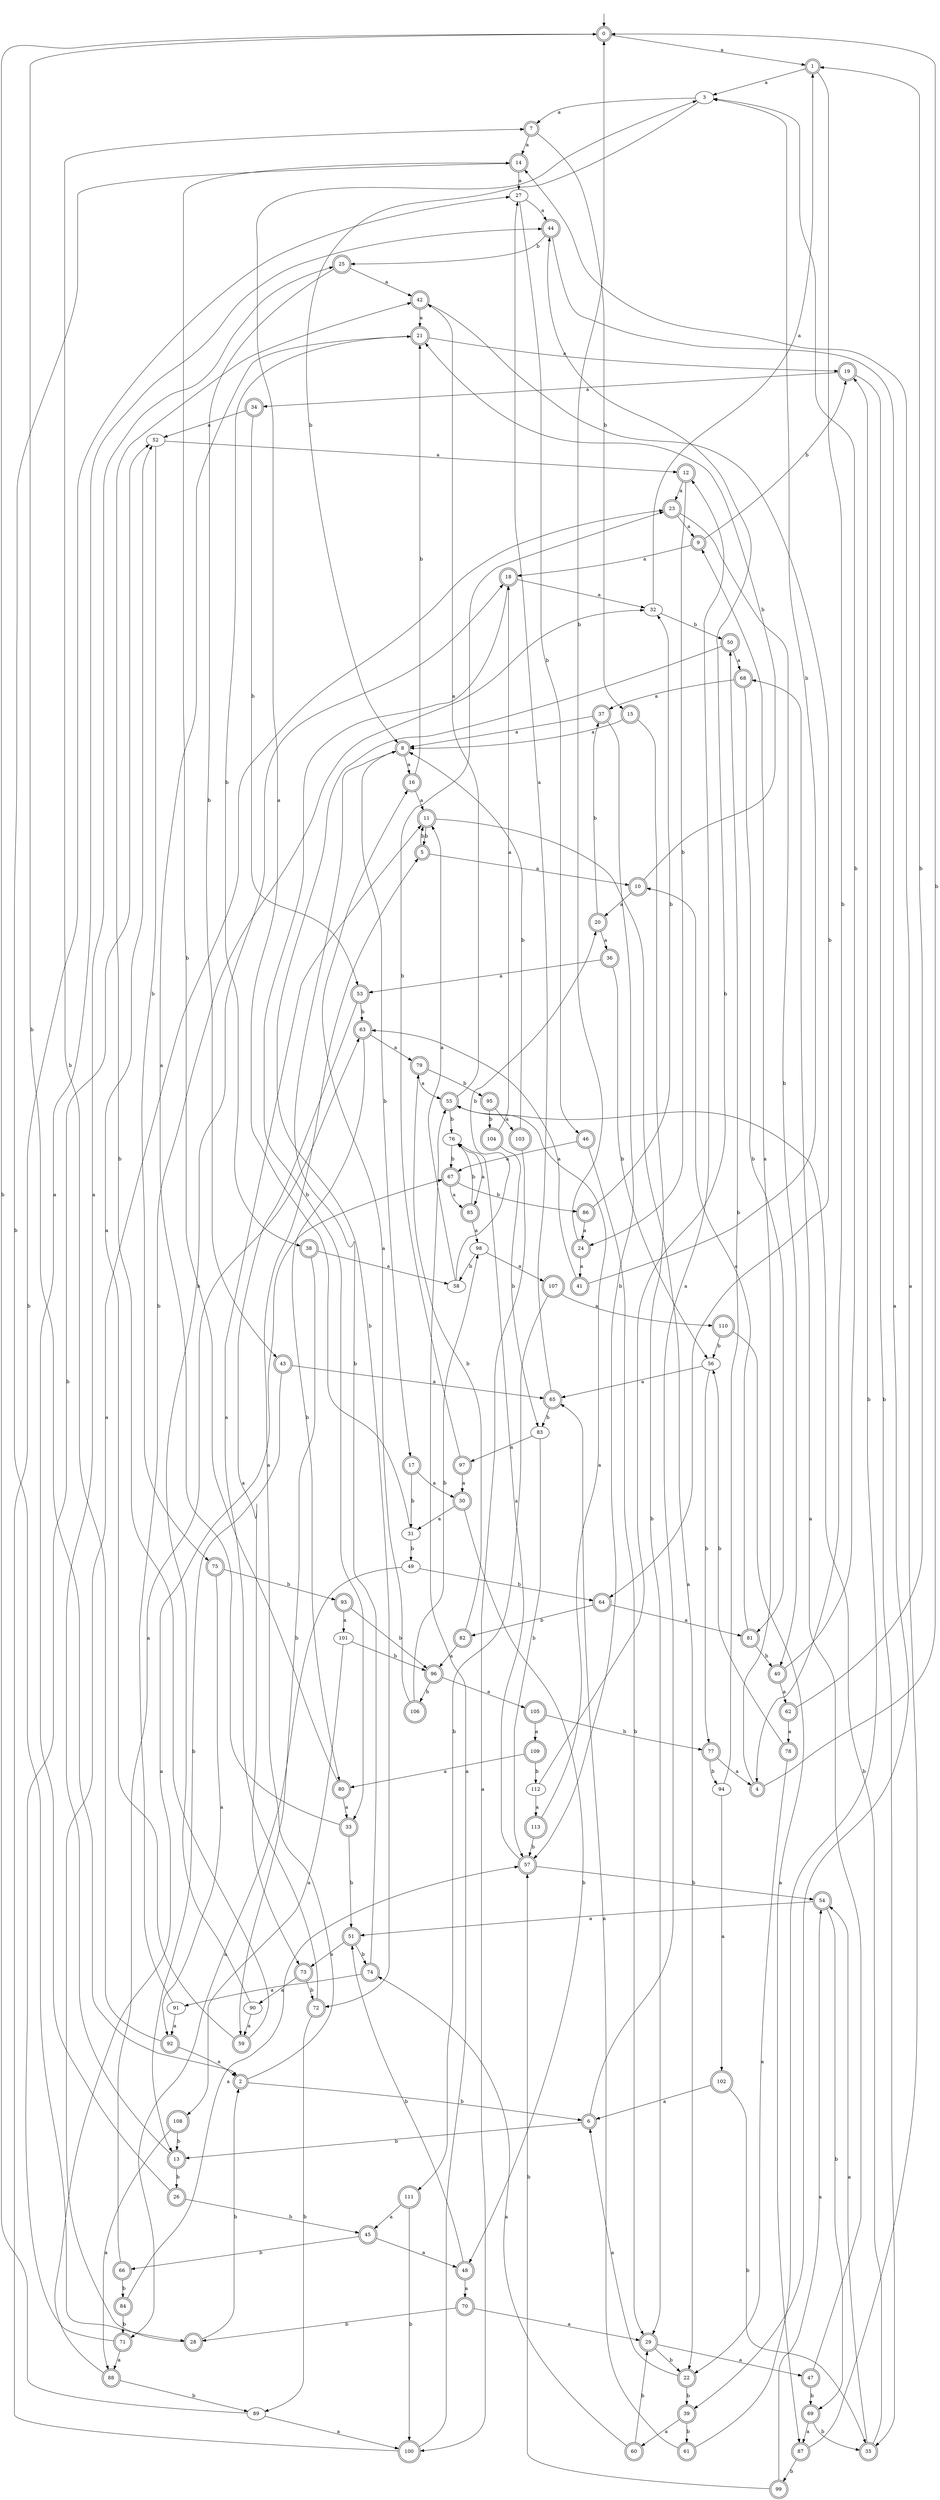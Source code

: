 digraph RandomDFA {
  __start0 [label="", shape=none];
  __start0 -> 0 [label=""];
  0 [shape=circle] [shape=doublecircle]
  0 -> 1 [label="a"]
  0 -> 2 [label="b"]
  1 [shape=doublecircle]
  1 -> 3 [label="a"]
  1 -> 4 [label="b"]
  2 [shape=doublecircle]
  2 -> 5 [label="a"]
  2 -> 6 [label="b"]
  3
  3 -> 7 [label="a"]
  3 -> 8 [label="b"]
  4 [shape=doublecircle]
  4 -> 9 [label="a"]
  4 -> 0 [label="b"]
  5 [shape=doublecircle]
  5 -> 10 [label="a"]
  5 -> 11 [label="b"]
  6 [shape=doublecircle]
  6 -> 12 [label="a"]
  6 -> 13 [label="b"]
  7 [shape=doublecircle]
  7 -> 14 [label="a"]
  7 -> 15 [label="b"]
  8 [shape=doublecircle]
  8 -> 16 [label="a"]
  8 -> 17 [label="b"]
  9 [shape=doublecircle]
  9 -> 18 [label="a"]
  9 -> 19 [label="b"]
  10 [shape=doublecircle]
  10 -> 20 [label="a"]
  10 -> 21 [label="b"]
  11 [shape=doublecircle]
  11 -> 22 [label="a"]
  11 -> 5 [label="b"]
  12 [shape=doublecircle]
  12 -> 23 [label="a"]
  12 -> 24 [label="b"]
  13 [shape=doublecircle]
  13 -> 25 [label="a"]
  13 -> 26 [label="b"]
  14 [shape=doublecircle]
  14 -> 27 [label="a"]
  14 -> 28 [label="b"]
  15 [shape=doublecircle]
  15 -> 8 [label="a"]
  15 -> 29 [label="b"]
  16 [shape=doublecircle]
  16 -> 11 [label="a"]
  16 -> 21 [label="b"]
  17 [shape=doublecircle]
  17 -> 30 [label="a"]
  17 -> 31 [label="b"]
  18 [shape=doublecircle]
  18 -> 32 [label="a"]
  18 -> 33 [label="b"]
  19 [shape=doublecircle]
  19 -> 34 [label="a"]
  19 -> 35 [label="b"]
  20 [shape=doublecircle]
  20 -> 36 [label="a"]
  20 -> 37 [label="b"]
  21 [shape=doublecircle]
  21 -> 19 [label="a"]
  21 -> 38 [label="b"]
  22 [shape=doublecircle]
  22 -> 6 [label="a"]
  22 -> 39 [label="b"]
  23 [shape=doublecircle]
  23 -> 9 [label="a"]
  23 -> 40 [label="b"]
  24 [shape=doublecircle]
  24 -> 41 [label="a"]
  24 -> 0 [label="b"]
  25 [shape=doublecircle]
  25 -> 42 [label="a"]
  25 -> 43 [label="b"]
  26 [shape=doublecircle]
  26 -> 44 [label="a"]
  26 -> 45 [label="b"]
  27
  27 -> 44 [label="a"]
  27 -> 46 [label="b"]
  28 [shape=doublecircle]
  28 -> 23 [label="a"]
  28 -> 2 [label="b"]
  29 [shape=doublecircle]
  29 -> 47 [label="a"]
  29 -> 22 [label="b"]
  30 [shape=doublecircle]
  30 -> 31 [label="a"]
  30 -> 48 [label="b"]
  31
  31 -> 3 [label="a"]
  31 -> 49 [label="b"]
  32
  32 -> 1 [label="a"]
  32 -> 50 [label="b"]
  33 [shape=doublecircle]
  33 -> 21 [label="a"]
  33 -> 51 [label="b"]
  34 [shape=doublecircle]
  34 -> 52 [label="a"]
  34 -> 53 [label="b"]
  35 [shape=doublecircle]
  35 -> 54 [label="a"]
  35 -> 55 [label="b"]
  36 [shape=doublecircle]
  36 -> 53 [label="a"]
  36 -> 56 [label="b"]
  37 [shape=doublecircle]
  37 -> 8 [label="a"]
  37 -> 57 [label="b"]
  38 [shape=doublecircle]
  38 -> 58 [label="a"]
  38 -> 59 [label="b"]
  39 [shape=doublecircle]
  39 -> 60 [label="a"]
  39 -> 61 [label="b"]
  40 [shape=doublecircle]
  40 -> 62 [label="a"]
  40 -> 3 [label="b"]
  41 [shape=doublecircle]
  41 -> 63 [label="a"]
  41 -> 3 [label="b"]
  42 [shape=doublecircle]
  42 -> 21 [label="a"]
  42 -> 64 [label="b"]
  43 [shape=doublecircle]
  43 -> 65 [label="a"]
  43 -> 13 [label="b"]
  44 [shape=doublecircle]
  44 -> 39 [label="a"]
  44 -> 25 [label="b"]
  45 [shape=doublecircle]
  45 -> 48 [label="a"]
  45 -> 66 [label="b"]
  46 [shape=doublecircle]
  46 -> 67 [label="a"]
  46 -> 29 [label="b"]
  47 [shape=doublecircle]
  47 -> 68 [label="a"]
  47 -> 69 [label="b"]
  48 [shape=doublecircle]
  48 -> 70 [label="a"]
  48 -> 51 [label="b"]
  49
  49 -> 71 [label="a"]
  49 -> 64 [label="b"]
  50 [shape=doublecircle]
  50 -> 68 [label="a"]
  50 -> 72 [label="b"]
  51 [shape=doublecircle]
  51 -> 73 [label="a"]
  51 -> 74 [label="b"]
  52
  52 -> 12 [label="a"]
  52 -> 75 [label="b"]
  53 [shape=doublecircle]
  53 -> 73 [label="a"]
  53 -> 63 [label="b"]
  54 [shape=doublecircle]
  54 -> 51 [label="a"]
  54 -> 69 [label="b"]
  55 [shape=doublecircle]
  55 -> 42 [label="a"]
  55 -> 76 [label="b"]
  56
  56 -> 65 [label="a"]
  56 -> 77 [label="b"]
  57 [shape=doublecircle]
  57 -> 76 [label="a"]
  57 -> 54 [label="b"]
  58
  58 -> 11 [label="a"]
  58 -> 20 [label="b"]
  59 [shape=doublecircle]
  59 -> 52 [label="a"]
  59 -> 42 [label="b"]
  60 [shape=doublecircle]
  60 -> 74 [label="a"]
  60 -> 29 [label="b"]
  61 [shape=doublecircle]
  61 -> 65 [label="a"]
  61 -> 19 [label="b"]
  62 [shape=doublecircle]
  62 -> 78 [label="a"]
  62 -> 1 [label="b"]
  63 [shape=doublecircle]
  63 -> 79 [label="a"]
  63 -> 80 [label="b"]
  64 [shape=doublecircle]
  64 -> 81 [label="a"]
  64 -> 82 [label="b"]
  65 [shape=doublecircle]
  65 -> 27 [label="a"]
  65 -> 83 [label="b"]
  66 [shape=doublecircle]
  66 -> 63 [label="a"]
  66 -> 84 [label="b"]
  67 [shape=doublecircle]
  67 -> 85 [label="a"]
  67 -> 86 [label="b"]
  68 [shape=doublecircle]
  68 -> 37 [label="a"]
  68 -> 81 [label="b"]
  69 [shape=doublecircle]
  69 -> 87 [label="a"]
  69 -> 35 [label="b"]
  70 [shape=doublecircle]
  70 -> 29 [label="a"]
  70 -> 28 [label="b"]
  71 [shape=doublecircle]
  71 -> 88 [label="a"]
  71 -> 52 [label="b"]
  72 [shape=doublecircle]
  72 -> 11 [label="a"]
  72 -> 89 [label="b"]
  73 [shape=doublecircle]
  73 -> 90 [label="a"]
  73 -> 72 [label="b"]
  74 [shape=doublecircle]
  74 -> 91 [label="a"]
  74 -> 8 [label="b"]
  75 [shape=doublecircle]
  75 -> 92 [label="a"]
  75 -> 93 [label="b"]
  76
  76 -> 85 [label="a"]
  76 -> 67 [label="b"]
  77 [shape=doublecircle]
  77 -> 4 [label="a"]
  77 -> 94 [label="b"]
  78 [shape=doublecircle]
  78 -> 22 [label="a"]
  78 -> 56 [label="b"]
  79 [shape=doublecircle]
  79 -> 55 [label="a"]
  79 -> 95 [label="b"]
  80 [shape=doublecircle]
  80 -> 33 [label="a"]
  80 -> 14 [label="b"]
  81 [shape=doublecircle]
  81 -> 10 [label="a"]
  81 -> 40 [label="b"]
  82 [shape=doublecircle]
  82 -> 96 [label="a"]
  82 -> 79 [label="b"]
  83
  83 -> 97 [label="a"]
  83 -> 57 [label="b"]
  84 [shape=doublecircle]
  84 -> 57 [label="a"]
  84 -> 71 [label="b"]
  85 [shape=doublecircle]
  85 -> 98 [label="a"]
  85 -> 76 [label="b"]
  86 [shape=doublecircle]
  86 -> 24 [label="a"]
  86 -> 32 [label="b"]
  87 [shape=doublecircle]
  87 -> 14 [label="a"]
  87 -> 99 [label="b"]
  88 [shape=doublecircle]
  88 -> 67 [label="a"]
  88 -> 89 [label="b"]
  89
  89 -> 100 [label="a"]
  89 -> 0 [label="b"]
  90
  90 -> 59 [label="a"]
  90 -> 18 [label="b"]
  91
  91 -> 92 [label="a"]
  91 -> 32 [label="b"]
  92 [shape=doublecircle]
  92 -> 2 [label="a"]
  92 -> 7 [label="b"]
  93 [shape=doublecircle]
  93 -> 101 [label="a"]
  93 -> 96 [label="b"]
  94
  94 -> 102 [label="a"]
  94 -> 50 [label="b"]
  95 [shape=doublecircle]
  95 -> 103 [label="a"]
  95 -> 104 [label="b"]
  96 [shape=doublecircle]
  96 -> 105 [label="a"]
  96 -> 106 [label="b"]
  97 [shape=doublecircle]
  97 -> 30 [label="a"]
  97 -> 23 [label="b"]
  98
  98 -> 107 [label="a"]
  98 -> 58 [label="b"]
  99 [shape=doublecircle]
  99 -> 54 [label="a"]
  99 -> 57 [label="b"]
  100 [shape=doublecircle]
  100 -> 55 [label="a"]
  100 -> 27 [label="b"]
  101
  101 -> 108 [label="a"]
  101 -> 96 [label="b"]
  102 [shape=doublecircle]
  102 -> 6 [label="a"]
  102 -> 35 [label="b"]
  103 [shape=doublecircle]
  103 -> 100 [label="a"]
  103 -> 8 [label="b"]
  104 [shape=doublecircle]
  104 -> 18 [label="a"]
  104 -> 83 [label="b"]
  105 [shape=doublecircle]
  105 -> 109 [label="a"]
  105 -> 77 [label="b"]
  106 [shape=doublecircle]
  106 -> 16 [label="a"]
  106 -> 98 [label="b"]
  107 [shape=doublecircle]
  107 -> 110 [label="a"]
  107 -> 111 [label="b"]
  108 [shape=doublecircle]
  108 -> 88 [label="a"]
  108 -> 13 [label="b"]
  109 [shape=doublecircle]
  109 -> 80 [label="a"]
  109 -> 112 [label="b"]
  110 [shape=doublecircle]
  110 -> 87 [label="a"]
  110 -> 56 [label="b"]
  111 [shape=doublecircle]
  111 -> 45 [label="a"]
  111 -> 100 [label="b"]
  112
  112 -> 113 [label="a"]
  112 -> 44 [label="b"]
  113 [shape=doublecircle]
  113 -> 55 [label="a"]
  113 -> 57 [label="b"]
}
